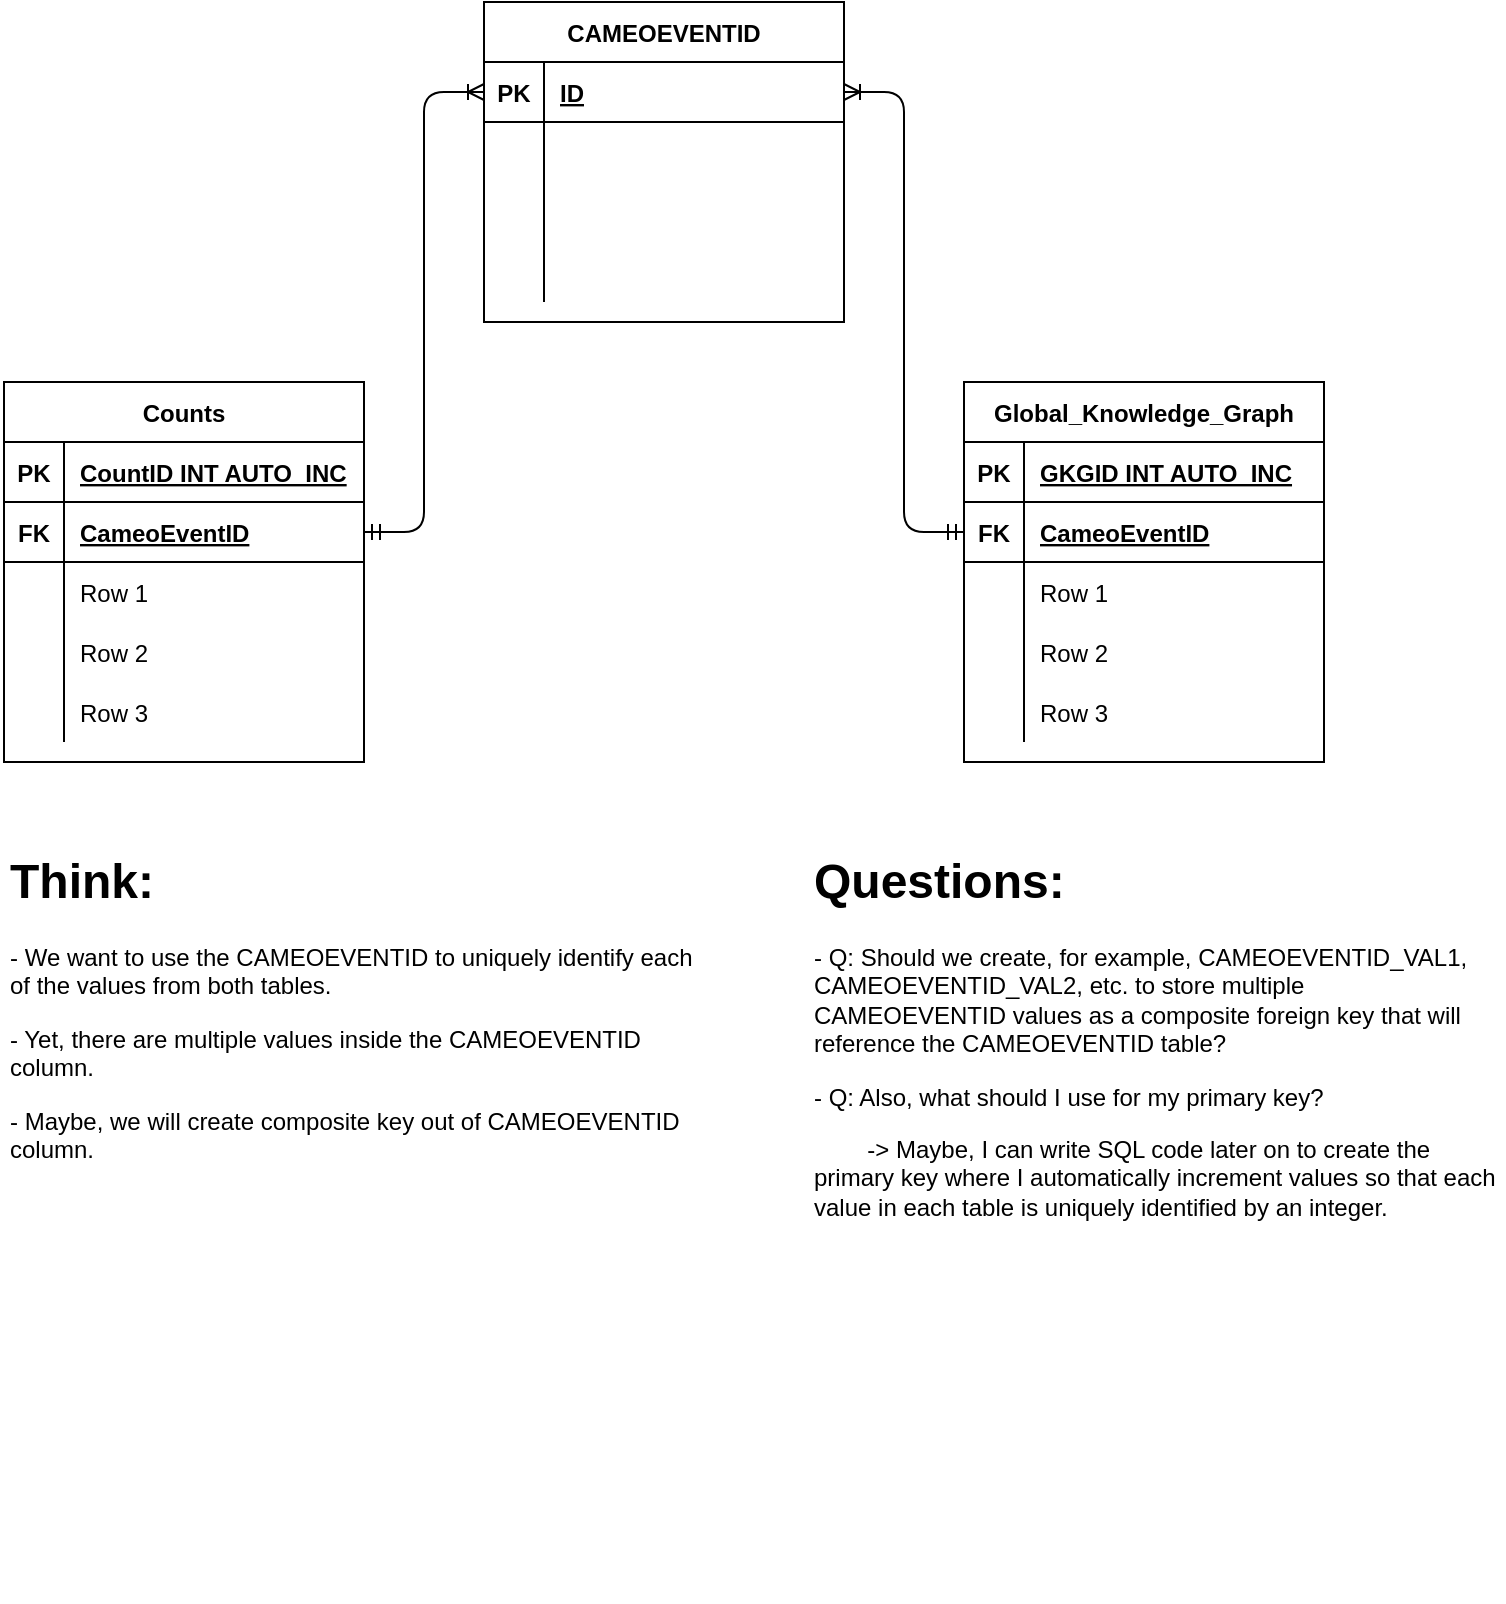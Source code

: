 <mxfile version="14.6.13" type="github">
  <diagram id="u0gE8_pFC1o_tlVE37AL" name="Page-1">
    <mxGraphModel dx="1298" dy="882" grid="1" gridSize="10" guides="1" tooltips="1" connect="1" arrows="1" fold="1" page="1" pageScale="1" pageWidth="827" pageHeight="1169" math="0" shadow="0">
      <root>
        <mxCell id="0" />
        <mxCell id="1" parent="0" />
        <mxCell id="3Matykc286qjPJwfB0TX-6" value="Counts" style="shape=table;startSize=30;container=1;collapsible=1;childLayout=tableLayout;fixedRows=1;rowLines=0;fontStyle=1;align=center;resizeLast=1;" vertex="1" parent="1">
          <mxGeometry x="40" y="240" width="180" height="190" as="geometry" />
        </mxCell>
        <mxCell id="3Matykc286qjPJwfB0TX-51" value="" style="shape=partialRectangle;collapsible=0;dropTarget=0;pointerEvents=0;fillColor=none;top=0;left=0;bottom=1;right=0;points=[[0,0.5],[1,0.5]];portConstraint=eastwest;" vertex="1" parent="3Matykc286qjPJwfB0TX-6">
          <mxGeometry y="30" width="180" height="30" as="geometry" />
        </mxCell>
        <mxCell id="3Matykc286qjPJwfB0TX-52" value="PK" style="shape=partialRectangle;connectable=0;fillColor=none;top=0;left=0;bottom=0;right=0;fontStyle=1;overflow=hidden;" vertex="1" parent="3Matykc286qjPJwfB0TX-51">
          <mxGeometry width="30" height="30" as="geometry" />
        </mxCell>
        <mxCell id="3Matykc286qjPJwfB0TX-53" value="CountID INT AUTO_INC" style="shape=partialRectangle;connectable=0;fillColor=none;top=0;left=0;bottom=0;right=0;align=left;spacingLeft=6;fontStyle=5;overflow=hidden;" vertex="1" parent="3Matykc286qjPJwfB0TX-51">
          <mxGeometry x="30" width="150" height="30" as="geometry" />
        </mxCell>
        <mxCell id="3Matykc286qjPJwfB0TX-7" value="" style="shape=partialRectangle;collapsible=0;dropTarget=0;pointerEvents=0;fillColor=none;top=0;left=0;bottom=1;right=0;points=[[0,0.5],[1,0.5]];portConstraint=eastwest;" vertex="1" parent="3Matykc286qjPJwfB0TX-6">
          <mxGeometry y="60" width="180" height="30" as="geometry" />
        </mxCell>
        <mxCell id="3Matykc286qjPJwfB0TX-8" value="FK" style="shape=partialRectangle;connectable=0;fillColor=none;top=0;left=0;bottom=0;right=0;fontStyle=1;overflow=hidden;" vertex="1" parent="3Matykc286qjPJwfB0TX-7">
          <mxGeometry width="30" height="30" as="geometry" />
        </mxCell>
        <mxCell id="3Matykc286qjPJwfB0TX-9" value="CameoEventID" style="shape=partialRectangle;connectable=0;fillColor=none;top=0;left=0;bottom=0;right=0;align=left;spacingLeft=6;fontStyle=5;overflow=hidden;" vertex="1" parent="3Matykc286qjPJwfB0TX-7">
          <mxGeometry x="30" width="150" height="30" as="geometry" />
        </mxCell>
        <mxCell id="3Matykc286qjPJwfB0TX-10" value="" style="shape=partialRectangle;collapsible=0;dropTarget=0;pointerEvents=0;fillColor=none;top=0;left=0;bottom=0;right=0;points=[[0,0.5],[1,0.5]];portConstraint=eastwest;" vertex="1" parent="3Matykc286qjPJwfB0TX-6">
          <mxGeometry y="90" width="180" height="30" as="geometry" />
        </mxCell>
        <mxCell id="3Matykc286qjPJwfB0TX-11" value="" style="shape=partialRectangle;connectable=0;fillColor=none;top=0;left=0;bottom=0;right=0;editable=1;overflow=hidden;" vertex="1" parent="3Matykc286qjPJwfB0TX-10">
          <mxGeometry width="30" height="30" as="geometry" />
        </mxCell>
        <mxCell id="3Matykc286qjPJwfB0TX-12" value="Row 1" style="shape=partialRectangle;connectable=0;fillColor=none;top=0;left=0;bottom=0;right=0;align=left;spacingLeft=6;overflow=hidden;" vertex="1" parent="3Matykc286qjPJwfB0TX-10">
          <mxGeometry x="30" width="150" height="30" as="geometry" />
        </mxCell>
        <mxCell id="3Matykc286qjPJwfB0TX-13" value="" style="shape=partialRectangle;collapsible=0;dropTarget=0;pointerEvents=0;fillColor=none;top=0;left=0;bottom=0;right=0;points=[[0,0.5],[1,0.5]];portConstraint=eastwest;" vertex="1" parent="3Matykc286qjPJwfB0TX-6">
          <mxGeometry y="120" width="180" height="30" as="geometry" />
        </mxCell>
        <mxCell id="3Matykc286qjPJwfB0TX-14" value="" style="shape=partialRectangle;connectable=0;fillColor=none;top=0;left=0;bottom=0;right=0;editable=1;overflow=hidden;" vertex="1" parent="3Matykc286qjPJwfB0TX-13">
          <mxGeometry width="30" height="30" as="geometry" />
        </mxCell>
        <mxCell id="3Matykc286qjPJwfB0TX-15" value="Row 2" style="shape=partialRectangle;connectable=0;fillColor=none;top=0;left=0;bottom=0;right=0;align=left;spacingLeft=6;overflow=hidden;" vertex="1" parent="3Matykc286qjPJwfB0TX-13">
          <mxGeometry x="30" width="150" height="30" as="geometry" />
        </mxCell>
        <mxCell id="3Matykc286qjPJwfB0TX-16" value="" style="shape=partialRectangle;collapsible=0;dropTarget=0;pointerEvents=0;fillColor=none;top=0;left=0;bottom=0;right=0;points=[[0,0.5],[1,0.5]];portConstraint=eastwest;" vertex="1" parent="3Matykc286qjPJwfB0TX-6">
          <mxGeometry y="150" width="180" height="30" as="geometry" />
        </mxCell>
        <mxCell id="3Matykc286qjPJwfB0TX-17" value="" style="shape=partialRectangle;connectable=0;fillColor=none;top=0;left=0;bottom=0;right=0;editable=1;overflow=hidden;" vertex="1" parent="3Matykc286qjPJwfB0TX-16">
          <mxGeometry width="30" height="30" as="geometry" />
        </mxCell>
        <mxCell id="3Matykc286qjPJwfB0TX-18" value="Row 3" style="shape=partialRectangle;connectable=0;fillColor=none;top=0;left=0;bottom=0;right=0;align=left;spacingLeft=6;overflow=hidden;" vertex="1" parent="3Matykc286qjPJwfB0TX-16">
          <mxGeometry x="30" width="150" height="30" as="geometry" />
        </mxCell>
        <mxCell id="3Matykc286qjPJwfB0TX-23" value="Global_Knowledge_Graph" style="shape=table;startSize=30;container=1;collapsible=1;childLayout=tableLayout;fixedRows=1;rowLines=0;fontStyle=1;align=center;resizeLast=1;" vertex="1" parent="1">
          <mxGeometry x="520" y="240" width="180" height="190" as="geometry" />
        </mxCell>
        <mxCell id="3Matykc286qjPJwfB0TX-54" value="" style="shape=partialRectangle;collapsible=0;dropTarget=0;pointerEvents=0;fillColor=none;top=0;left=0;bottom=1;right=0;points=[[0,0.5],[1,0.5]];portConstraint=eastwest;" vertex="1" parent="3Matykc286qjPJwfB0TX-23">
          <mxGeometry y="30" width="180" height="30" as="geometry" />
        </mxCell>
        <mxCell id="3Matykc286qjPJwfB0TX-55" value="PK" style="shape=partialRectangle;connectable=0;fillColor=none;top=0;left=0;bottom=0;right=0;fontStyle=1;overflow=hidden;" vertex="1" parent="3Matykc286qjPJwfB0TX-54">
          <mxGeometry width="30" height="30" as="geometry" />
        </mxCell>
        <mxCell id="3Matykc286qjPJwfB0TX-56" value="GKGID INT AUTO_INC" style="shape=partialRectangle;connectable=0;fillColor=none;top=0;left=0;bottom=0;right=0;align=left;spacingLeft=6;fontStyle=5;overflow=hidden;" vertex="1" parent="3Matykc286qjPJwfB0TX-54">
          <mxGeometry x="30" width="150" height="30" as="geometry" />
        </mxCell>
        <mxCell id="3Matykc286qjPJwfB0TX-24" value="" style="shape=partialRectangle;collapsible=0;dropTarget=0;pointerEvents=0;fillColor=none;top=0;left=0;bottom=1;right=0;points=[[0,0.5],[1,0.5]];portConstraint=eastwest;" vertex="1" parent="3Matykc286qjPJwfB0TX-23">
          <mxGeometry y="60" width="180" height="30" as="geometry" />
        </mxCell>
        <mxCell id="3Matykc286qjPJwfB0TX-25" value="FK" style="shape=partialRectangle;connectable=0;fillColor=none;top=0;left=0;bottom=0;right=0;fontStyle=1;overflow=hidden;" vertex="1" parent="3Matykc286qjPJwfB0TX-24">
          <mxGeometry width="30" height="30" as="geometry" />
        </mxCell>
        <mxCell id="3Matykc286qjPJwfB0TX-26" value="CameoEventID" style="shape=partialRectangle;connectable=0;fillColor=none;top=0;left=0;bottom=0;right=0;align=left;spacingLeft=6;fontStyle=5;overflow=hidden;" vertex="1" parent="3Matykc286qjPJwfB0TX-24">
          <mxGeometry x="30" width="150" height="30" as="geometry" />
        </mxCell>
        <mxCell id="3Matykc286qjPJwfB0TX-27" value="" style="shape=partialRectangle;collapsible=0;dropTarget=0;pointerEvents=0;fillColor=none;top=0;left=0;bottom=0;right=0;points=[[0,0.5],[1,0.5]];portConstraint=eastwest;" vertex="1" parent="3Matykc286qjPJwfB0TX-23">
          <mxGeometry y="90" width="180" height="30" as="geometry" />
        </mxCell>
        <mxCell id="3Matykc286qjPJwfB0TX-28" value="" style="shape=partialRectangle;connectable=0;fillColor=none;top=0;left=0;bottom=0;right=0;editable=1;overflow=hidden;" vertex="1" parent="3Matykc286qjPJwfB0TX-27">
          <mxGeometry width="30" height="30" as="geometry" />
        </mxCell>
        <mxCell id="3Matykc286qjPJwfB0TX-29" value="Row 1" style="shape=partialRectangle;connectable=0;fillColor=none;top=0;left=0;bottom=0;right=0;align=left;spacingLeft=6;overflow=hidden;" vertex="1" parent="3Matykc286qjPJwfB0TX-27">
          <mxGeometry x="30" width="150" height="30" as="geometry" />
        </mxCell>
        <mxCell id="3Matykc286qjPJwfB0TX-30" value="" style="shape=partialRectangle;collapsible=0;dropTarget=0;pointerEvents=0;fillColor=none;top=0;left=0;bottom=0;right=0;points=[[0,0.5],[1,0.5]];portConstraint=eastwest;" vertex="1" parent="3Matykc286qjPJwfB0TX-23">
          <mxGeometry y="120" width="180" height="30" as="geometry" />
        </mxCell>
        <mxCell id="3Matykc286qjPJwfB0TX-31" value="" style="shape=partialRectangle;connectable=0;fillColor=none;top=0;left=0;bottom=0;right=0;editable=1;overflow=hidden;" vertex="1" parent="3Matykc286qjPJwfB0TX-30">
          <mxGeometry width="30" height="30" as="geometry" />
        </mxCell>
        <mxCell id="3Matykc286qjPJwfB0TX-32" value="Row 2" style="shape=partialRectangle;connectable=0;fillColor=none;top=0;left=0;bottom=0;right=0;align=left;spacingLeft=6;overflow=hidden;" vertex="1" parent="3Matykc286qjPJwfB0TX-30">
          <mxGeometry x="30" width="150" height="30" as="geometry" />
        </mxCell>
        <mxCell id="3Matykc286qjPJwfB0TX-33" value="" style="shape=partialRectangle;collapsible=0;dropTarget=0;pointerEvents=0;fillColor=none;top=0;left=0;bottom=0;right=0;points=[[0,0.5],[1,0.5]];portConstraint=eastwest;" vertex="1" parent="3Matykc286qjPJwfB0TX-23">
          <mxGeometry y="150" width="180" height="30" as="geometry" />
        </mxCell>
        <mxCell id="3Matykc286qjPJwfB0TX-34" value="" style="shape=partialRectangle;connectable=0;fillColor=none;top=0;left=0;bottom=0;right=0;editable=1;overflow=hidden;" vertex="1" parent="3Matykc286qjPJwfB0TX-33">
          <mxGeometry width="30" height="30" as="geometry" />
        </mxCell>
        <mxCell id="3Matykc286qjPJwfB0TX-35" value="Row 3" style="shape=partialRectangle;connectable=0;fillColor=none;top=0;left=0;bottom=0;right=0;align=left;spacingLeft=6;overflow=hidden;" vertex="1" parent="3Matykc286qjPJwfB0TX-33">
          <mxGeometry x="30" width="150" height="30" as="geometry" />
        </mxCell>
        <mxCell id="3Matykc286qjPJwfB0TX-36" value="CAMEOEVENTID" style="shape=table;startSize=30;container=1;collapsible=1;childLayout=tableLayout;fixedRows=1;rowLines=0;fontStyle=1;align=center;resizeLast=1;" vertex="1" parent="1">
          <mxGeometry x="280" y="50" width="180" height="160" as="geometry" />
        </mxCell>
        <mxCell id="3Matykc286qjPJwfB0TX-37" value="" style="shape=partialRectangle;collapsible=0;dropTarget=0;pointerEvents=0;fillColor=none;top=0;left=0;bottom=1;right=0;points=[[0,0.5],[1,0.5]];portConstraint=eastwest;" vertex="1" parent="3Matykc286qjPJwfB0TX-36">
          <mxGeometry y="30" width="180" height="30" as="geometry" />
        </mxCell>
        <mxCell id="3Matykc286qjPJwfB0TX-38" value="PK" style="shape=partialRectangle;connectable=0;fillColor=none;top=0;left=0;bottom=0;right=0;fontStyle=1;overflow=hidden;" vertex="1" parent="3Matykc286qjPJwfB0TX-37">
          <mxGeometry width="30" height="30" as="geometry" />
        </mxCell>
        <mxCell id="3Matykc286qjPJwfB0TX-39" value="ID" style="shape=partialRectangle;connectable=0;fillColor=none;top=0;left=0;bottom=0;right=0;align=left;spacingLeft=6;fontStyle=5;overflow=hidden;" vertex="1" parent="3Matykc286qjPJwfB0TX-37">
          <mxGeometry x="30" width="150" height="30" as="geometry" />
        </mxCell>
        <mxCell id="3Matykc286qjPJwfB0TX-40" value="" style="shape=partialRectangle;collapsible=0;dropTarget=0;pointerEvents=0;fillColor=none;top=0;left=0;bottom=0;right=0;points=[[0,0.5],[1,0.5]];portConstraint=eastwest;" vertex="1" parent="3Matykc286qjPJwfB0TX-36">
          <mxGeometry y="60" width="180" height="30" as="geometry" />
        </mxCell>
        <mxCell id="3Matykc286qjPJwfB0TX-41" value="" style="shape=partialRectangle;connectable=0;fillColor=none;top=0;left=0;bottom=0;right=0;editable=1;overflow=hidden;" vertex="1" parent="3Matykc286qjPJwfB0TX-40">
          <mxGeometry width="30" height="30" as="geometry" />
        </mxCell>
        <mxCell id="3Matykc286qjPJwfB0TX-42" value="" style="shape=partialRectangle;connectable=0;fillColor=none;top=0;left=0;bottom=0;right=0;align=left;spacingLeft=6;overflow=hidden;" vertex="1" parent="3Matykc286qjPJwfB0TX-40">
          <mxGeometry x="30" width="150" height="30" as="geometry" />
        </mxCell>
        <mxCell id="3Matykc286qjPJwfB0TX-43" value="" style="shape=partialRectangle;collapsible=0;dropTarget=0;pointerEvents=0;fillColor=none;top=0;left=0;bottom=0;right=0;points=[[0,0.5],[1,0.5]];portConstraint=eastwest;" vertex="1" parent="3Matykc286qjPJwfB0TX-36">
          <mxGeometry y="90" width="180" height="30" as="geometry" />
        </mxCell>
        <mxCell id="3Matykc286qjPJwfB0TX-44" value="" style="shape=partialRectangle;connectable=0;fillColor=none;top=0;left=0;bottom=0;right=0;editable=1;overflow=hidden;" vertex="1" parent="3Matykc286qjPJwfB0TX-43">
          <mxGeometry width="30" height="30" as="geometry" />
        </mxCell>
        <mxCell id="3Matykc286qjPJwfB0TX-45" value="" style="shape=partialRectangle;connectable=0;fillColor=none;top=0;left=0;bottom=0;right=0;align=left;spacingLeft=6;overflow=hidden;" vertex="1" parent="3Matykc286qjPJwfB0TX-43">
          <mxGeometry x="30" width="150" height="30" as="geometry" />
        </mxCell>
        <mxCell id="3Matykc286qjPJwfB0TX-46" value="" style="shape=partialRectangle;collapsible=0;dropTarget=0;pointerEvents=0;fillColor=none;top=0;left=0;bottom=0;right=0;points=[[0,0.5],[1,0.5]];portConstraint=eastwest;" vertex="1" parent="3Matykc286qjPJwfB0TX-36">
          <mxGeometry y="120" width="180" height="30" as="geometry" />
        </mxCell>
        <mxCell id="3Matykc286qjPJwfB0TX-47" value="" style="shape=partialRectangle;connectable=0;fillColor=none;top=0;left=0;bottom=0;right=0;editable=1;overflow=hidden;" vertex="1" parent="3Matykc286qjPJwfB0TX-46">
          <mxGeometry width="30" height="30" as="geometry" />
        </mxCell>
        <mxCell id="3Matykc286qjPJwfB0TX-48" value="" style="shape=partialRectangle;connectable=0;fillColor=none;top=0;left=0;bottom=0;right=0;align=left;spacingLeft=6;overflow=hidden;" vertex="1" parent="3Matykc286qjPJwfB0TX-46">
          <mxGeometry x="30" width="150" height="30" as="geometry" />
        </mxCell>
        <mxCell id="3Matykc286qjPJwfB0TX-50" value="&lt;h1&gt;Think:&lt;/h1&gt;&lt;p&gt;- We want to use the CAMEOEVENTID to uniquely identify each of the values from both tables.&lt;/p&gt;&lt;p&gt;- Yet, there are multiple values inside the CAMEOEVENTID column.&lt;/p&gt;&lt;p&gt;- Maybe, we will create composite key out of CAMEOEVENTID column.&lt;/p&gt;&lt;p&gt;&lt;br&gt;&lt;/p&gt;" style="text;html=1;strokeColor=none;fillColor=none;spacing=5;spacingTop=-20;whiteSpace=wrap;overflow=hidden;rounded=0;" vertex="1" parent="1">
          <mxGeometry x="38" y="470" width="350" height="380" as="geometry" />
        </mxCell>
        <mxCell id="3Matykc286qjPJwfB0TX-57" value="" style="edgeStyle=entityRelationEdgeStyle;fontSize=12;html=1;endArrow=ERoneToMany;startArrow=ERmandOne;exitX=1;exitY=0.5;exitDx=0;exitDy=0;entryX=0;entryY=0.5;entryDx=0;entryDy=0;" edge="1" parent="1" source="3Matykc286qjPJwfB0TX-7" target="3Matykc286qjPJwfB0TX-37">
          <mxGeometry width="100" height="100" relative="1" as="geometry">
            <mxPoint x="220" y="410" as="sourcePoint" />
            <mxPoint x="320" y="310" as="targetPoint" />
          </mxGeometry>
        </mxCell>
        <mxCell id="3Matykc286qjPJwfB0TX-58" value="" style="edgeStyle=entityRelationEdgeStyle;fontSize=12;html=1;endArrow=ERoneToMany;startArrow=ERmandOne;exitX=0;exitY=0.5;exitDx=0;exitDy=0;entryX=1;entryY=0.5;entryDx=0;entryDy=0;" edge="1" parent="1" source="3Matykc286qjPJwfB0TX-24" target="3Matykc286qjPJwfB0TX-37">
          <mxGeometry width="100" height="100" relative="1" as="geometry">
            <mxPoint x="230" y="325" as="sourcePoint" />
            <mxPoint x="290" y="105" as="targetPoint" />
          </mxGeometry>
        </mxCell>
        <mxCell id="3Matykc286qjPJwfB0TX-60" value="&lt;h1&gt;Questions:&lt;/h1&gt;&lt;p&gt;- Q: Should we create, for example, CAMEOEVENTID_VAL1, CAMEOEVENTID_VAL2, etc. to store multiple CAMEOEVENTID values as a composite foreign key that will reference the CAMEOEVENTID table?&lt;/p&gt;&lt;p&gt;- Q: Also, what should I use for my primary key?&lt;/p&gt;&lt;p&gt;&amp;nbsp; &amp;nbsp; &amp;nbsp; &amp;nbsp; -&amp;gt; Maybe, I can write SQL code later on to create the primary key where I automatically increment values so that each value in each table is uniquely identified by an integer.&lt;/p&gt;" style="text;html=1;strokeColor=none;fillColor=none;spacing=5;spacingTop=-20;whiteSpace=wrap;overflow=hidden;rounded=0;" vertex="1" parent="1">
          <mxGeometry x="440" y="470" width="350" height="310" as="geometry" />
        </mxCell>
      </root>
    </mxGraphModel>
  </diagram>
</mxfile>
